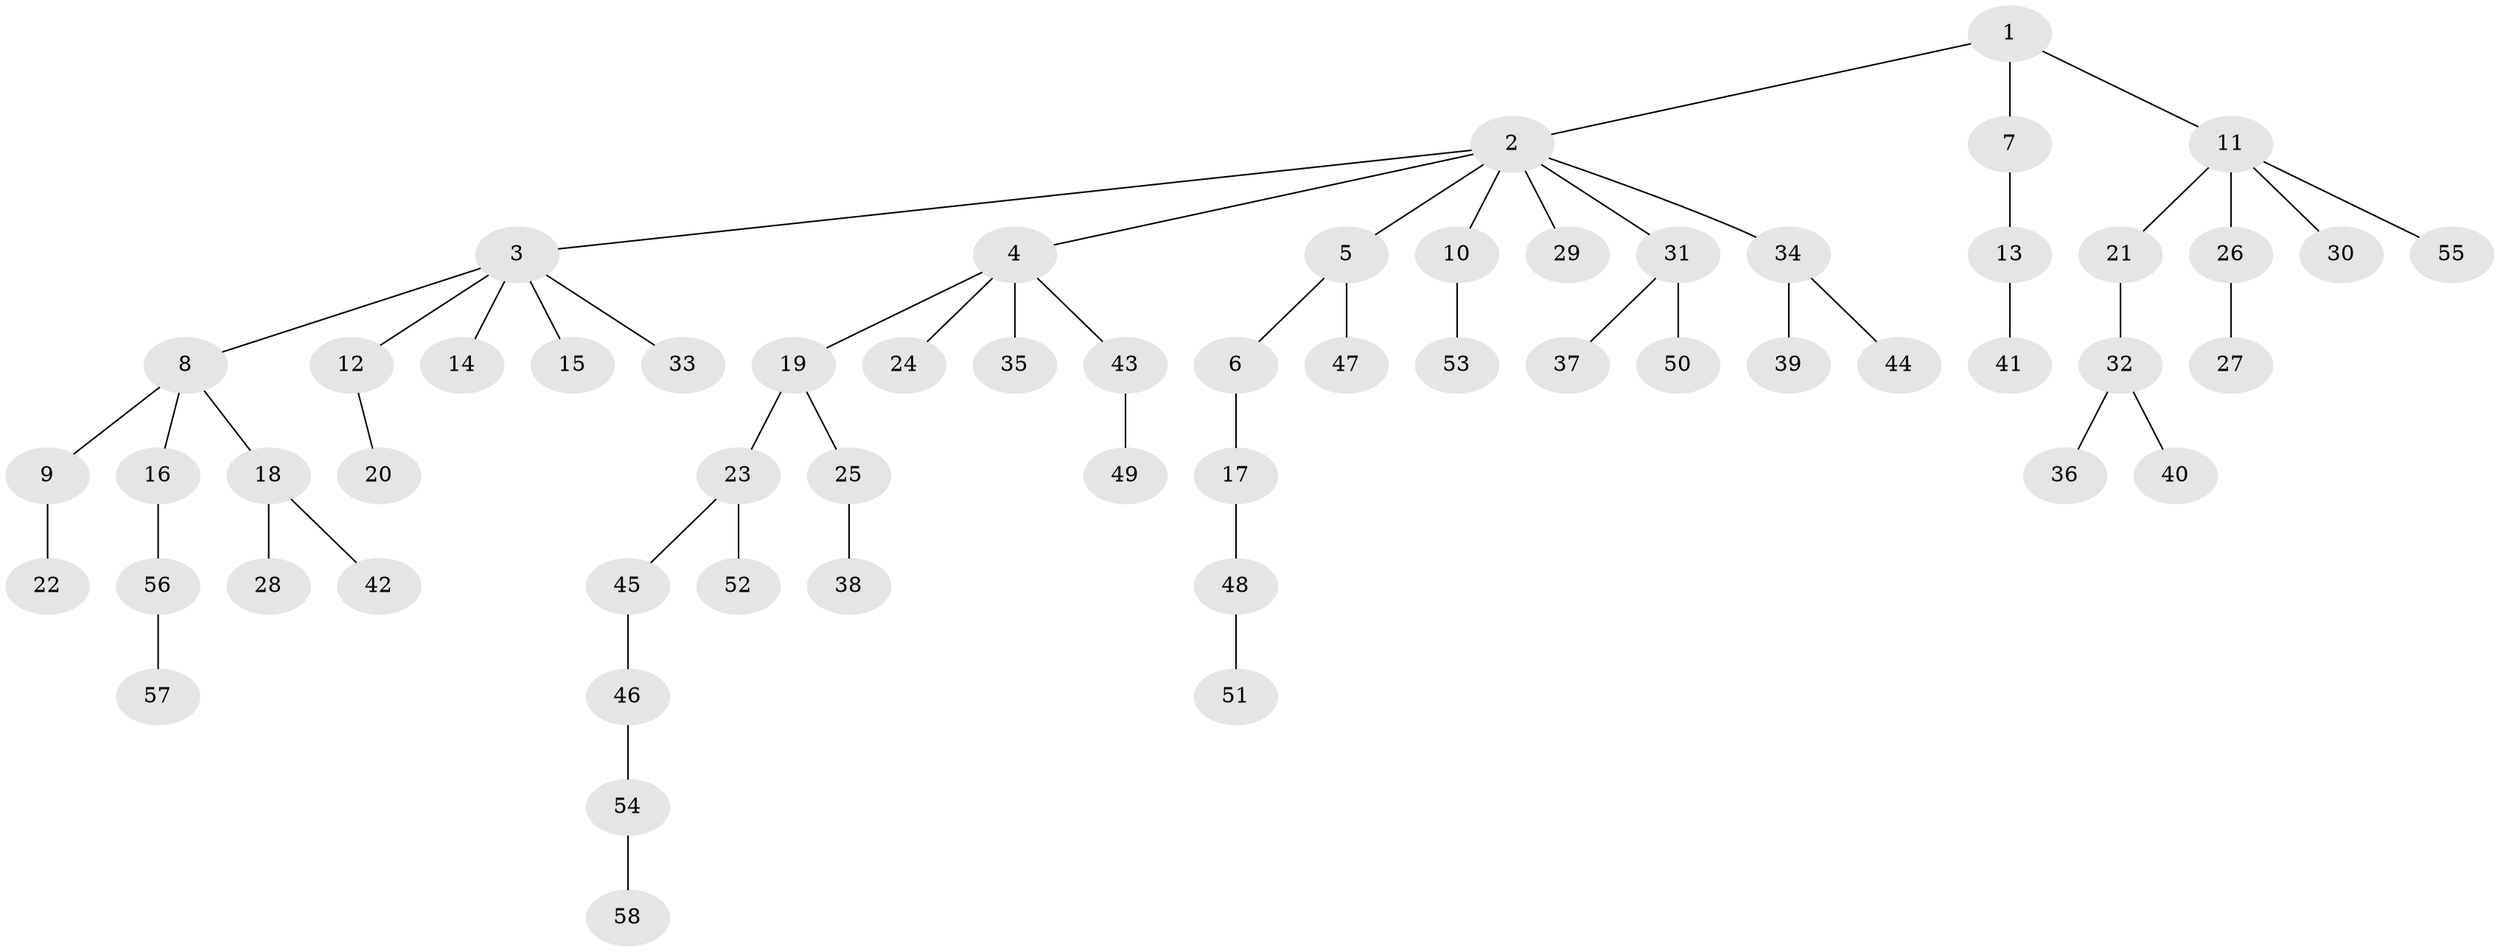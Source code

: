// Generated by graph-tools (version 1.1) at 2025/02/03/09/25 03:02:16]
// undirected, 58 vertices, 57 edges
graph export_dot {
graph [start="1"]
  node [color=gray90,style=filled];
  1;
  2;
  3;
  4;
  5;
  6;
  7;
  8;
  9;
  10;
  11;
  12;
  13;
  14;
  15;
  16;
  17;
  18;
  19;
  20;
  21;
  22;
  23;
  24;
  25;
  26;
  27;
  28;
  29;
  30;
  31;
  32;
  33;
  34;
  35;
  36;
  37;
  38;
  39;
  40;
  41;
  42;
  43;
  44;
  45;
  46;
  47;
  48;
  49;
  50;
  51;
  52;
  53;
  54;
  55;
  56;
  57;
  58;
  1 -- 2;
  1 -- 7;
  1 -- 11;
  2 -- 3;
  2 -- 4;
  2 -- 5;
  2 -- 10;
  2 -- 29;
  2 -- 31;
  2 -- 34;
  3 -- 8;
  3 -- 12;
  3 -- 14;
  3 -- 15;
  3 -- 33;
  4 -- 19;
  4 -- 24;
  4 -- 35;
  4 -- 43;
  5 -- 6;
  5 -- 47;
  6 -- 17;
  7 -- 13;
  8 -- 9;
  8 -- 16;
  8 -- 18;
  9 -- 22;
  10 -- 53;
  11 -- 21;
  11 -- 26;
  11 -- 30;
  11 -- 55;
  12 -- 20;
  13 -- 41;
  16 -- 56;
  17 -- 48;
  18 -- 28;
  18 -- 42;
  19 -- 23;
  19 -- 25;
  21 -- 32;
  23 -- 45;
  23 -- 52;
  25 -- 38;
  26 -- 27;
  31 -- 37;
  31 -- 50;
  32 -- 36;
  32 -- 40;
  34 -- 39;
  34 -- 44;
  43 -- 49;
  45 -- 46;
  46 -- 54;
  48 -- 51;
  54 -- 58;
  56 -- 57;
}
